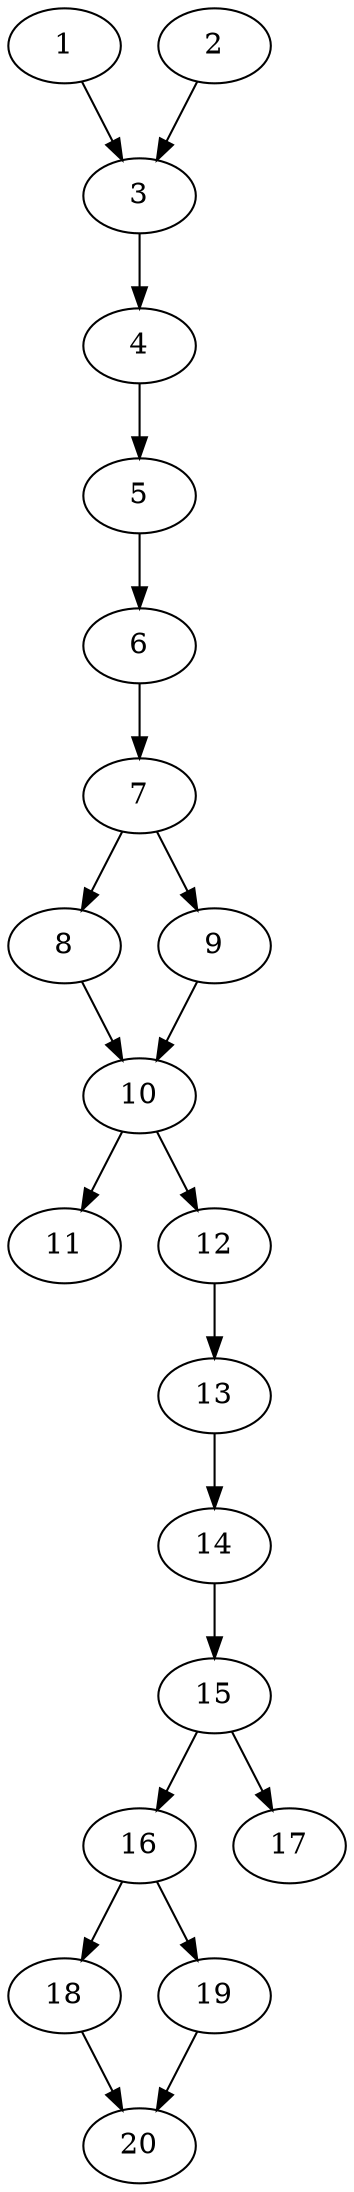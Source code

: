 // DAG automatically generated by daggen at Thu Oct  3 13:58:42 2019
// ./daggen --dot -n 20 --ccr 0.5 --fat 0.3 --regular 0.7 --density 0.7 --mindata 5242880 --maxdata 52428800 
digraph G {
  1 [size="89710592", alpha="0.04", expect_size="44855296"] 
  1 -> 3 [size ="44855296"]
  2 [size="32370688", alpha="0.17", expect_size="16185344"] 
  2 -> 3 [size ="16185344"]
  3 [size="81410048", alpha="0.20", expect_size="40705024"] 
  3 -> 4 [size ="40705024"]
  4 [size="94455808", alpha="0.03", expect_size="47227904"] 
  4 -> 5 [size ="47227904"]
  5 [size="66527232", alpha="0.17", expect_size="33263616"] 
  5 -> 6 [size ="33263616"]
  6 [size="56547328", alpha="0.20", expect_size="28273664"] 
  6 -> 7 [size ="28273664"]
  7 [size="89253888", alpha="0.07", expect_size="44626944"] 
  7 -> 8 [size ="44626944"]
  7 -> 9 [size ="44626944"]
  8 [size="25053184", alpha="0.11", expect_size="12526592"] 
  8 -> 10 [size ="12526592"]
  9 [size="84275200", alpha="0.15", expect_size="42137600"] 
  9 -> 10 [size ="42137600"]
  10 [size="35282944", alpha="0.14", expect_size="17641472"] 
  10 -> 11 [size ="17641472"]
  10 -> 12 [size ="17641472"]
  11 [size="48306176", alpha="0.01", expect_size="24153088"] 
  12 [size="66084864", alpha="0.12", expect_size="33042432"] 
  12 -> 13 [size ="33042432"]
  13 [size="51591168", alpha="0.09", expect_size="25795584"] 
  13 -> 14 [size ="25795584"]
  14 [size="50882560", alpha="0.05", expect_size="25441280"] 
  14 -> 15 [size ="25441280"]
  15 [size="66693120", alpha="0.13", expect_size="33346560"] 
  15 -> 16 [size ="33346560"]
  15 -> 17 [size ="33346560"]
  16 [size="52686848", alpha="0.11", expect_size="26343424"] 
  16 -> 18 [size ="26343424"]
  16 -> 19 [size ="26343424"]
  17 [size="51173376", alpha="0.19", expect_size="25586688"] 
  18 [size="83505152", alpha="0.03", expect_size="41752576"] 
  18 -> 20 [size ="41752576"]
  19 [size="40863744", alpha="0.15", expect_size="20431872"] 
  19 -> 20 [size ="20431872"]
  20 [size="16969728", alpha="0.05", expect_size="8484864"] 
}

